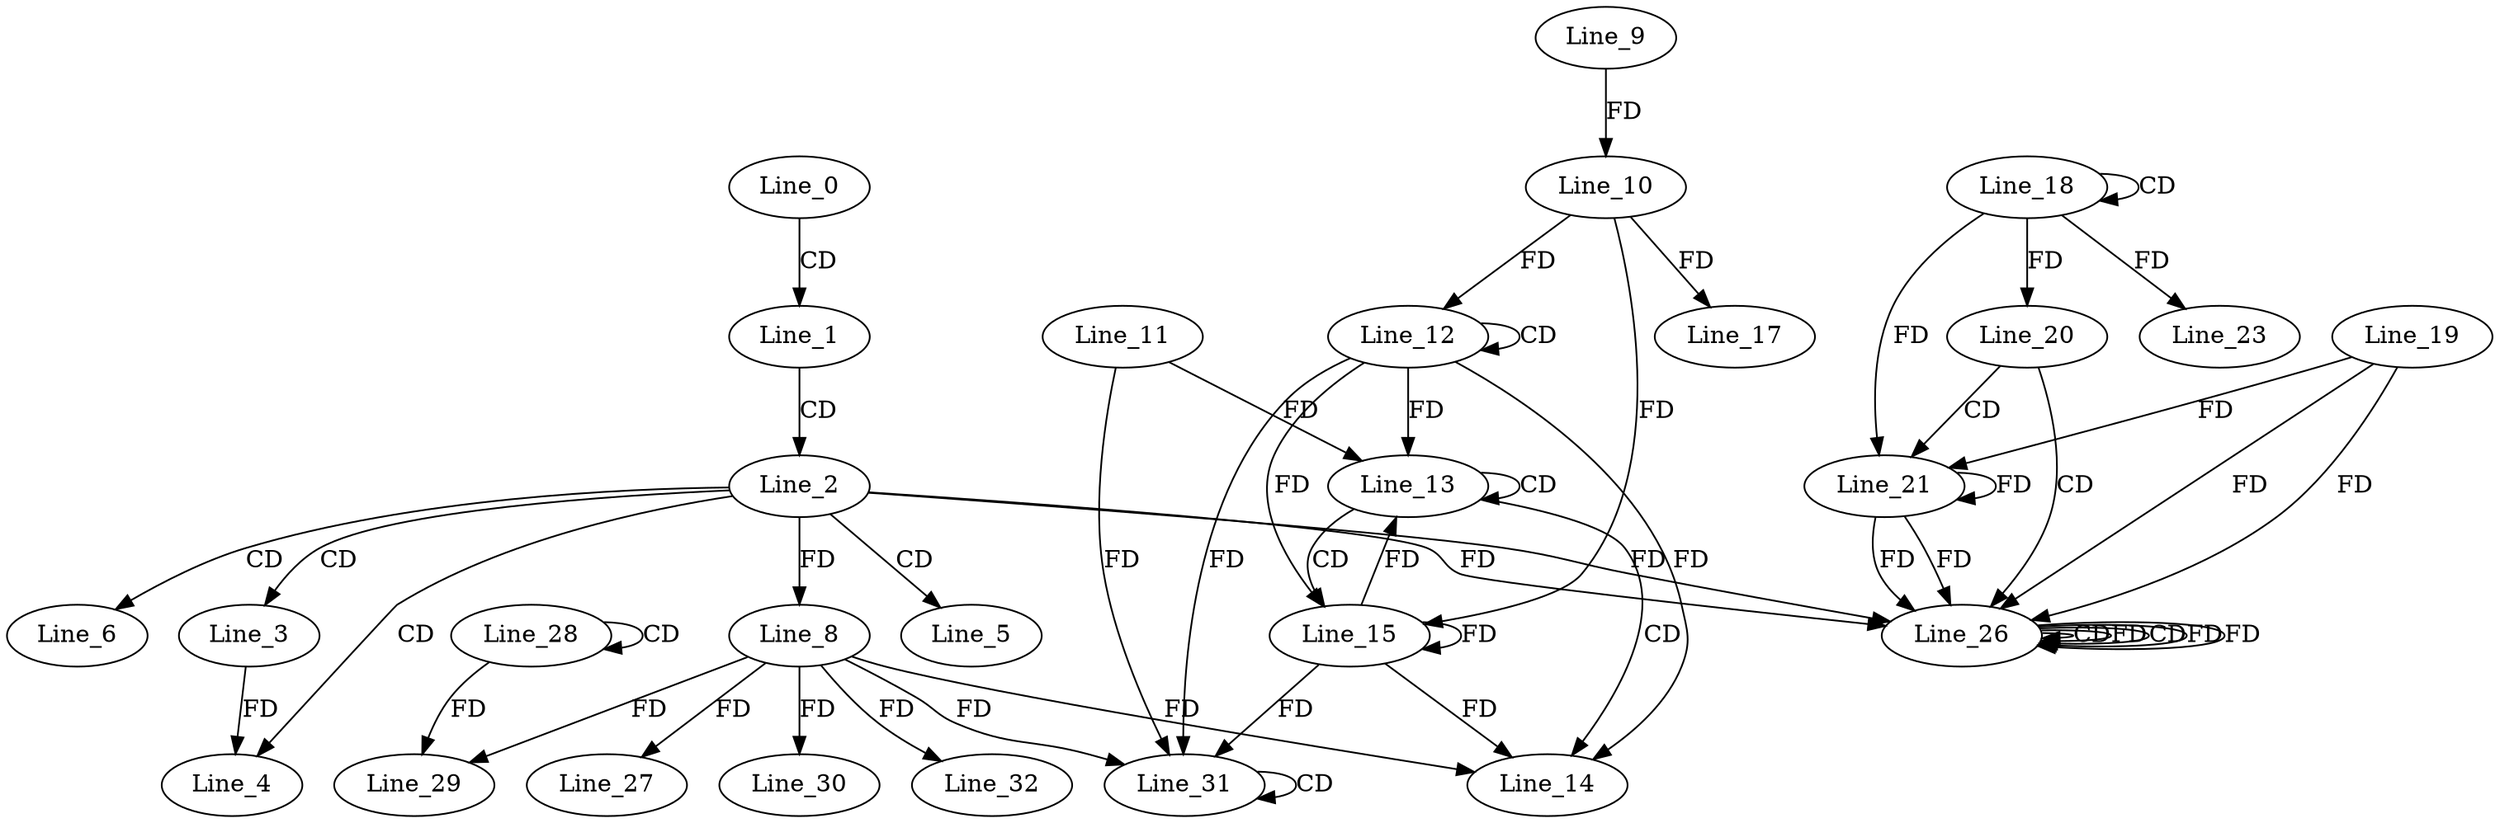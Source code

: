 digraph G {
  Line_0;
  Line_1;
  Line_2;
  Line_3;
  Line_4;
  Line_5;
  Line_6;
  Line_8;
  Line_9;
  Line_10;
  Line_12;
  Line_12;
  Line_10;
  Line_13;
  Line_13;
  Line_11;
  Line_13;
  Line_14;
  Line_8;
  Line_15;
  Line_15;
  Line_17;
  Line_18;
  Line_18;
  Line_20;
  Line_21;
  Line_19;
  Line_21;
  Line_21;
  Line_23;
  Line_26;
  Line_26;
  Line_26;
  Line_26;
  Line_27;
  Line_28;
  Line_28;
  Line_29;
  Line_30;
  Line_31;
  Line_31;
  Line_32;
  Line_0 -> Line_1 [ label="CD" ];
  Line_1 -> Line_2 [ label="CD" ];
  Line_2 -> Line_3 [ label="CD" ];
  Line_2 -> Line_4 [ label="CD" ];
  Line_3 -> Line_4 [ label="FD" ];
  Line_2 -> Line_5 [ label="CD" ];
  Line_2 -> Line_6 [ label="CD" ];
  Line_2 -> Line_8 [ label="FD" ];
  Line_9 -> Line_10 [ label="FD" ];
  Line_12 -> Line_12 [ label="CD" ];
  Line_10 -> Line_12 [ label="FD" ];
  Line_13 -> Line_13 [ label="CD" ];
  Line_12 -> Line_13 [ label="FD" ];
  Line_11 -> Line_13 [ label="FD" ];
  Line_13 -> Line_14 [ label="CD" ];
  Line_8 -> Line_14 [ label="FD" ];
  Line_12 -> Line_14 [ label="FD" ];
  Line_13 -> Line_15 [ label="CD" ];
  Line_15 -> Line_15 [ label="FD" ];
  Line_12 -> Line_15 [ label="FD" ];
  Line_10 -> Line_15 [ label="FD" ];
  Line_10 -> Line_17 [ label="FD" ];
  Line_18 -> Line_18 [ label="CD" ];
  Line_18 -> Line_20 [ label="FD" ];
  Line_20 -> Line_21 [ label="CD" ];
  Line_19 -> Line_21 [ label="FD" ];
  Line_21 -> Line_21 [ label="FD" ];
  Line_18 -> Line_21 [ label="FD" ];
  Line_18 -> Line_23 [ label="FD" ];
  Line_20 -> Line_26 [ label="CD" ];
  Line_2 -> Line_26 [ label="FD" ];
  Line_26 -> Line_26 [ label="CD" ];
  Line_19 -> Line_26 [ label="FD" ];
  Line_21 -> Line_26 [ label="FD" ];
  Line_26 -> Line_26 [ label="FD" ];
  Line_2 -> Line_26 [ label="FD" ];
  Line_26 -> Line_26 [ label="CD" ];
  Line_19 -> Line_26 [ label="FD" ];
  Line_21 -> Line_26 [ label="FD" ];
  Line_26 -> Line_26 [ label="FD" ];
  Line_26 -> Line_26 [ label="FD" ];
  Line_8 -> Line_27 [ label="FD" ];
  Line_28 -> Line_28 [ label="CD" ];
  Line_28 -> Line_29 [ label="FD" ];
  Line_8 -> Line_29 [ label="FD" ];
  Line_8 -> Line_30 [ label="FD" ];
  Line_15 -> Line_31 [ label="FD" ];
  Line_12 -> Line_31 [ label="FD" ];
  Line_31 -> Line_31 [ label="CD" ];
  Line_8 -> Line_31 [ label="FD" ];
  Line_11 -> Line_31 [ label="FD" ];
  Line_8 -> Line_32 [ label="FD" ];
  Line_15 -> Line_13 [ label="FD" ];
  Line_15 -> Line_14 [ label="FD" ];
}
